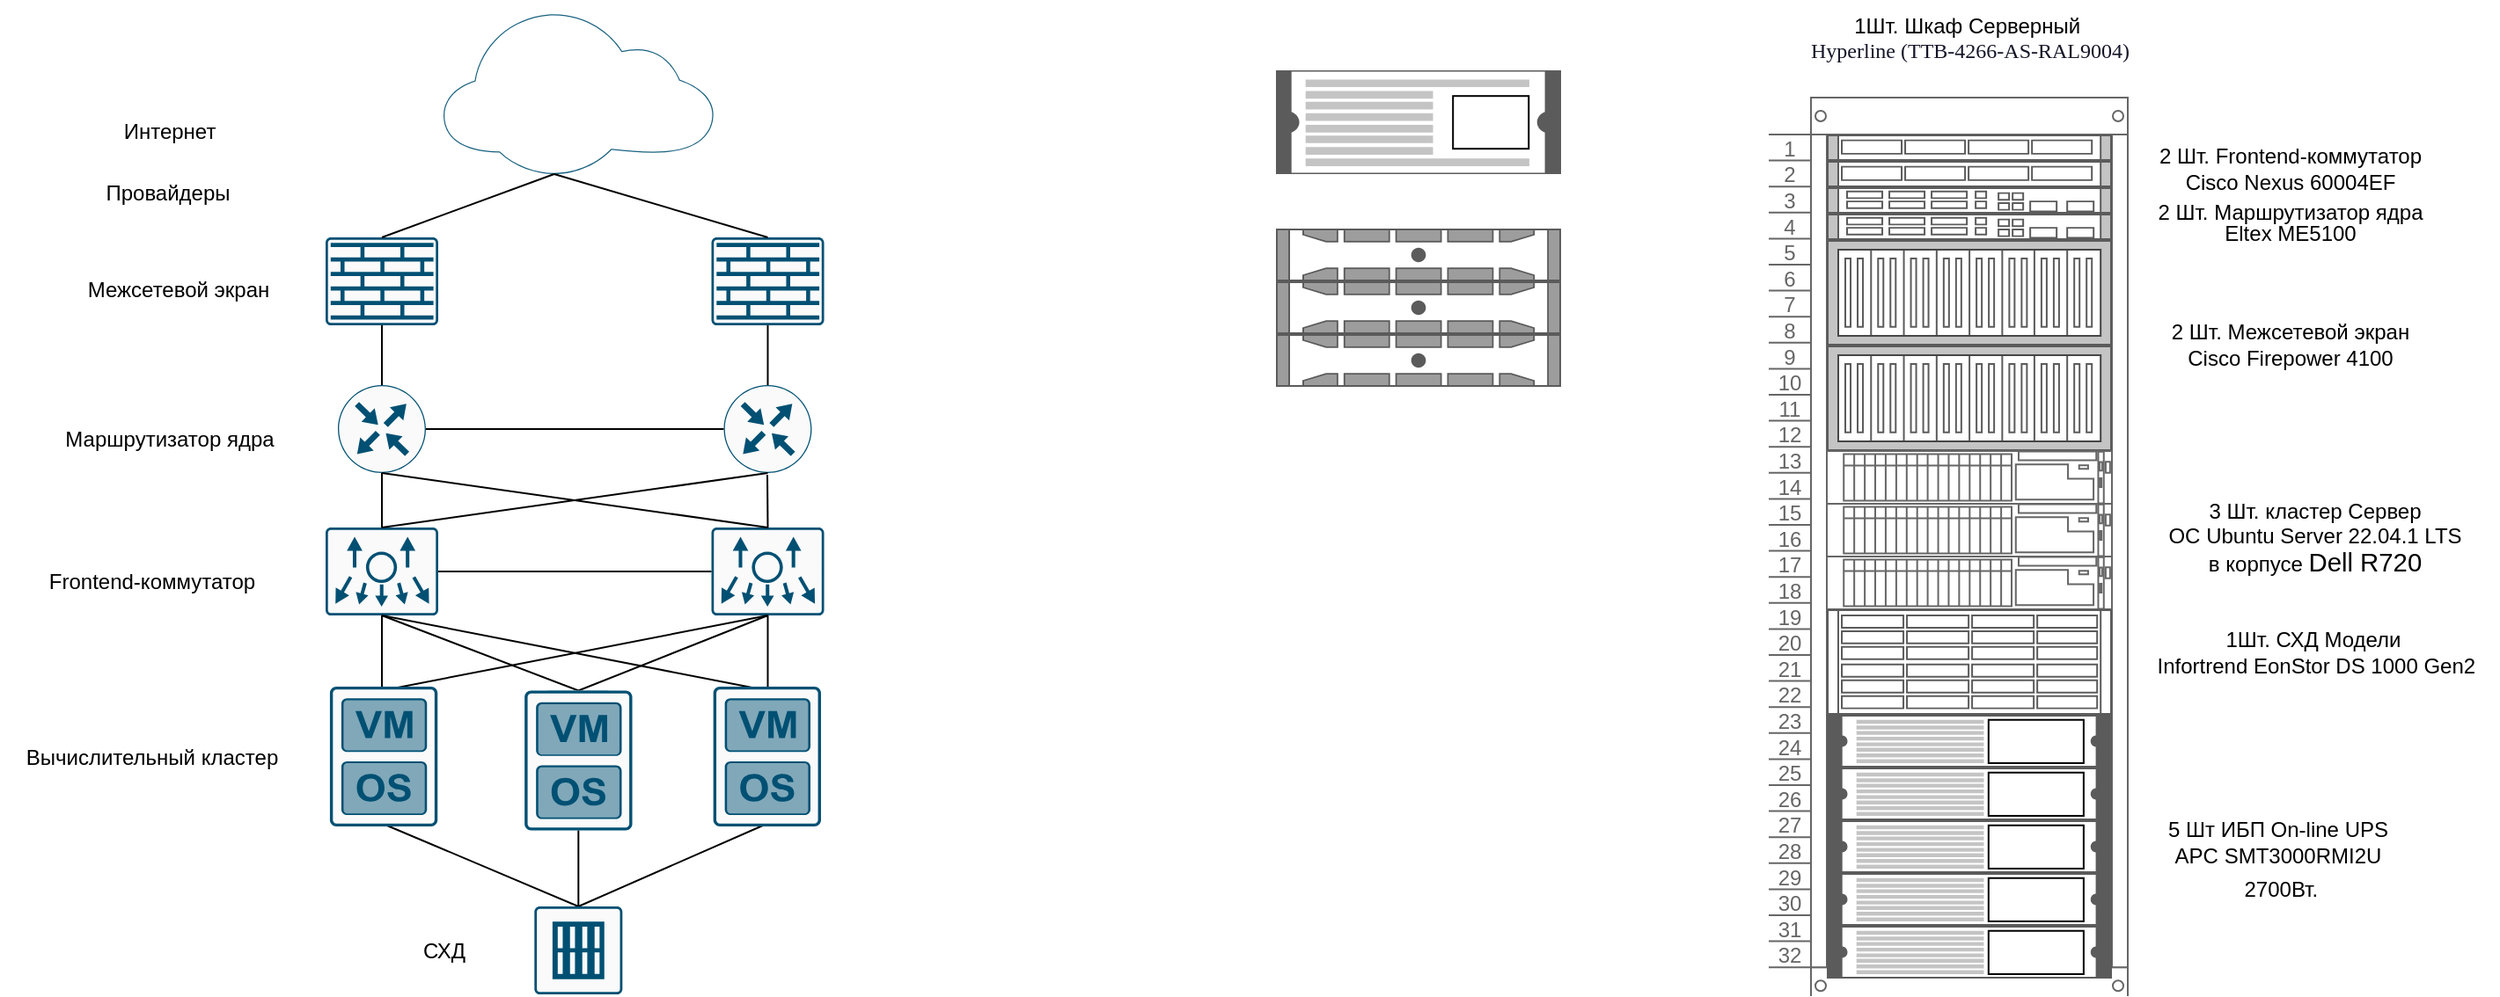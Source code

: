 <mxfile version="20.6.0" type="github">
  <diagram id="DBfRJoXa5LaV-VtZM0GC" name="Страница 1">
    <mxGraphModel dx="1477" dy="953" grid="1" gridSize="10" guides="1" tooltips="1" connect="1" arrows="1" fold="1" page="1" pageScale="1" pageWidth="827" pageHeight="1169" math="0" shadow="0">
      <root>
        <mxCell id="0" />
        <mxCell id="1" parent="0" />
        <mxCell id="QCnQZAr7r_aBpMfSyDfS-2" value="" style="strokeColor=#666666;html=1;verticalLabelPosition=bottom;labelBackgroundColor=#ffffff;verticalAlign=top;outlineConnect=0;shadow=0;dashed=0;shape=mxgraph.rackGeneral.rackCabinet2;fillColor2=#f4f4f4;container=1;collapsible=0;childLayout=rack;allowGaps=1;marginLeft=33;marginRight=9;marginTop=21;marginBottom=22;textColor=#666666;numDisp=ascend;unitNum=32;" parent="1" vertex="1">
          <mxGeometry x="340" y="255.5" width="204" height="219" as="geometry" />
        </mxCell>
        <mxCell id="M1E1veEd-pTocrINzsZx-161" value="" style="shape=mxgraph.rack.cisco.cisco_nexus_6004_switch;html=1;labelPosition=right;align=left;spacingLeft=15;dashed=0;shadow=0;fillColor=#ffffff;fontSize=12;" vertex="1" parent="QCnQZAr7r_aBpMfSyDfS-2">
          <mxGeometry x="33" y="141" width="162" height="60" as="geometry" />
        </mxCell>
        <mxCell id="M1E1veEd-pTocrINzsZx-160" value="" style="shape=mxgraph.rack.cisco.cisco_nexus_6004_switch;html=1;labelPosition=right;align=left;spacingLeft=15;dashed=0;shadow=0;fillColor=#ffffff;fontSize=12;" vertex="1" parent="QCnQZAr7r_aBpMfSyDfS-2">
          <mxGeometry x="33" y="81" width="162" height="60" as="geometry" />
        </mxCell>
        <mxCell id="M1E1veEd-pTocrINzsZx-147" value="" style="shape=mxgraph.rack.cisco.cisco_catalyst_4928_10_gigabit_ethernet_switch;html=1;labelPosition=right;align=left;spacingLeft=15;dashed=0;shadow=0;fillColor=#ffffff;" vertex="1" parent="QCnQZAr7r_aBpMfSyDfS-2">
          <mxGeometry x="33" y="66" width="162" height="15" as="geometry" />
        </mxCell>
        <mxCell id="M1E1veEd-pTocrINzsZx-148" value="" style="shape=mxgraph.rack.cisco.cisco_physical_security_multiservice_platform_1u;html=1;labelPosition=right;align=left;spacingLeft=15;dashed=0;shadow=0;fillColor=#ffffff;" vertex="1" parent="QCnQZAr7r_aBpMfSyDfS-2">
          <mxGeometry x="33" y="36" width="162" height="15" as="geometry" />
        </mxCell>
        <mxCell id="M1E1veEd-pTocrINzsZx-143" value="" style="shape=mxgraph.rack.cisco.cisco_physical_security_multiservice_platform_1u;html=1;labelPosition=right;align=left;spacingLeft=15;dashed=0;shadow=0;fillColor=#ffffff;" vertex="1" parent="QCnQZAr7r_aBpMfSyDfS-2">
          <mxGeometry x="33" y="21" width="162" height="15" as="geometry" />
        </mxCell>
        <mxCell id="M1E1veEd-pTocrINzsZx-145" value="" style="shape=mxgraph.rack.cisco.cisco_catalyst_4928_10_gigabit_ethernet_switch;html=1;labelPosition=right;align=left;spacingLeft=15;dashed=0;shadow=0;fillColor=#ffffff;" vertex="1" parent="QCnQZAr7r_aBpMfSyDfS-2">
          <mxGeometry x="33" y="51" width="162" height="15" as="geometry" />
        </mxCell>
        <mxCell id="M1E1veEd-pTocrINzsZx-5" value="" style="strokeColor=#666666;html=1;labelPosition=right;align=left;spacingLeft=15;shadow=0;dashed=0;outlineConnect=0;shape=mxgraph.rack.dell.poweredge_r740;" vertex="1" parent="QCnQZAr7r_aBpMfSyDfS-2">
          <mxGeometry x="33" y="201" width="162" height="30" as="geometry" />
        </mxCell>
        <mxCell id="M1E1veEd-pTocrINzsZx-7" value="" style="strokeColor=#666666;html=1;labelPosition=right;align=left;spacingLeft=15;shadow=0;dashed=0;outlineConnect=0;shape=mxgraph.rack.dell.poweredge_r740;" vertex="1" parent="QCnQZAr7r_aBpMfSyDfS-2">
          <mxGeometry x="33" y="231" width="162" height="30" as="geometry" />
        </mxCell>
        <mxCell id="M1E1veEd-pTocrINzsZx-6" value="" style="strokeColor=#666666;html=1;labelPosition=right;align=left;spacingLeft=15;shadow=0;dashed=0;outlineConnect=0;shape=mxgraph.rack.dell.poweredge_r740;" vertex="1" parent="QCnQZAr7r_aBpMfSyDfS-2">
          <mxGeometry x="33" y="261" width="162" height="30" as="geometry" />
        </mxCell>
        <mxCell id="QCnQZAr7r_aBpMfSyDfS-10" value="" style="shape=mxgraph.rack.oracle.sun_zfs_storage_7320;html=1;labelPosition=right;align=left;spacingLeft=15;dashed=0;shadow=0;fillColor=#ffffff;labelBackgroundColor=none;fontSize=12;" parent="QCnQZAr7r_aBpMfSyDfS-2" vertex="1">
          <mxGeometry x="33" y="291" width="162" height="60" as="geometry" />
        </mxCell>
        <mxCell id="M1E1veEd-pTocrINzsZx-1" value="" style="shape=mxgraph.rack.apc.apc_smart_ups_1000-3000_va_2u;html=1;labelPosition=right;align=left;spacingLeft=15;dashed=0;shadow=0;fillColor=#ffffff;" vertex="1" parent="QCnQZAr7r_aBpMfSyDfS-2">
          <mxGeometry x="33" y="351" width="162" height="30" as="geometry" />
        </mxCell>
        <mxCell id="M1E1veEd-pTocrINzsZx-2" value="" style="shape=mxgraph.rack.apc.apc_smart_ups_1000-3000_va_2u;html=1;labelPosition=right;align=left;spacingLeft=15;dashed=0;shadow=0;fillColor=#ffffff;" vertex="1" parent="QCnQZAr7r_aBpMfSyDfS-2">
          <mxGeometry x="33" y="381" width="162" height="30" as="geometry" />
        </mxCell>
        <mxCell id="M1E1veEd-pTocrINzsZx-138" value="" style="shape=mxgraph.rack.apc.apc_smart_ups_1000-3000_va_2u;html=1;labelPosition=right;align=left;spacingLeft=15;dashed=0;shadow=0;fillColor=#ffffff;" vertex="1" parent="QCnQZAr7r_aBpMfSyDfS-2">
          <mxGeometry x="33" y="411" width="162" height="30" as="geometry" />
        </mxCell>
        <mxCell id="M1E1veEd-pTocrINzsZx-163" value="" style="shape=mxgraph.rack.apc.apc_smart_ups_1000-3000_va_2u;html=1;labelPosition=right;align=left;spacingLeft=15;dashed=0;shadow=0;fillColor=#ffffff;" vertex="1" parent="QCnQZAr7r_aBpMfSyDfS-2">
          <mxGeometry x="33" y="441" width="162" height="30" as="geometry" />
        </mxCell>
        <mxCell id="M1E1veEd-pTocrINzsZx-164" value="" style="shape=mxgraph.rack.apc.apc_smart_ups_1000-3000_va_2u;html=1;labelPosition=right;align=left;spacingLeft=15;dashed=0;shadow=0;fillColor=#ffffff;" vertex="1" parent="QCnQZAr7r_aBpMfSyDfS-2">
          <mxGeometry x="33" y="471" width="162" height="30" as="geometry" />
        </mxCell>
        <mxCell id="QCnQZAr7r_aBpMfSyDfS-3" value="&lt;font style=&quot;font-size: 12px;&quot;&gt;1Шт. Шкаф Серверный&amp;nbsp;&lt;/font&gt;&lt;h1 style=&quot;border: 0px; font-family: PTRootUIWebRegular; font-weight: 500; margin: 0px; outline: 0px; padding: 0px; vertical-align: baseline; line-height: 30%; color: rgb(21, 21, 40); text-align: start; background-color: rgb(255, 255, 255);&quot; class=&quot;Heading Heading_level_1 ProductPageTitleSection__text&quot;&gt;&lt;font style=&quot;font-size: 12px;&quot;&gt;Hyperline (TTB-4266-AS-RAL9004)&lt;/font&gt;&lt;/h1&gt;" style="text;html=1;align=center;verticalAlign=middle;resizable=0;points=[];autosize=1;strokeColor=none;fillColor=none;" parent="1" vertex="1">
          <mxGeometry x="354" y="200" width="200" height="40" as="geometry" />
        </mxCell>
        <mxCell id="QCnQZAr7r_aBpMfSyDfS-4" value="" style="shape=mxgraph.rack.apc.apc_smart_ups_5000_va_5u;html=1;labelPosition=right;align=left;spacingLeft=15;dashed=0;shadow=0;fillColor=#ffffff;fontSize=12;" parent="1" vertex="1">
          <mxGeometry x="60" y="240" width="162" height="59" as="geometry" />
        </mxCell>
        <mxCell id="QCnQZAr7r_aBpMfSyDfS-7" value="3 Шт.&amp;nbsp;кластер&amp;nbsp;Сервер&lt;br&gt;&lt;span style=&quot;&quot; lang=&quot;EN-US&quot;&gt;OC&lt;/span&gt;&lt;span style=&quot;&quot; lang=&quot;EN-US&quot;&gt; &lt;/span&gt;&lt;span style=&quot;&quot; lang=&quot;EN-US&quot;&gt;Ubuntu&lt;/span&gt;&lt;span style=&quot;&quot; lang=&quot;EN-US&quot;&gt; &lt;/span&gt;&lt;span style=&quot;&quot; lang=&quot;EN-US&quot;&gt;Server&lt;/span&gt; 22.04.1 &lt;span style=&quot;&quot; lang=&quot;EN-US&quot;&gt;LTS&lt;br&gt;в корпусе&amp;nbsp;&lt;/span&gt;&lt;span style=&quot;font-size: 11pt; line-height: 115%; font-family: Calibri, sans-serif;&quot; lang=&quot;EN-US&quot;&gt;Dell R720&lt;/span&gt;&lt;span style=&quot;font-style: italic;&quot; lang=&quot;EN-US&quot;&gt;&lt;br&gt;&lt;/span&gt;" style="text;html=1;align=center;verticalAlign=middle;resizable=0;points=[];autosize=1;strokeColor=none;fillColor=none;fontSize=12;" parent="1" vertex="1">
          <mxGeometry x="555" y="475.5" width="190" height="60" as="geometry" />
        </mxCell>
        <mxCell id="QCnQZAr7r_aBpMfSyDfS-11" value="1Шт. СХД Модели&lt;br&gt;&amp;nbsp;Infortrend EonStor DS 1000 Gen2" style="text;html=1;align=center;verticalAlign=middle;resizable=0;points=[];autosize=1;strokeColor=none;fillColor=none;fontSize=12;" parent="1" vertex="1">
          <mxGeometry x="544" y="551" width="210" height="40" as="geometry" />
        </mxCell>
        <mxCell id="M1E1veEd-pTocrINzsZx-3" value="5 Шт ИБП On-line UPS&lt;br&gt;&lt;span lang=&quot;EN-US&quot;&gt;APC&lt;/span&gt;&lt;span lang=&quot;EN-US&quot;&gt; &lt;/span&gt;&lt;span lang=&quot;EN-US&quot;&gt;SMT&lt;/span&gt;&lt;span&gt;3000&lt;/span&gt;&lt;span lang=&quot;EN-US&quot;&gt;RMI&lt;/span&gt;&lt;span&gt;2&lt;/span&gt;&lt;span lang=&quot;EN-US&quot;&gt;U&lt;/span&gt;&lt;span lang=&quot;EN-US&quot;&gt;&lt;/span&gt;&lt;p style=&quot;line-height: 0%;&quot; class=&quot;MsoNormal&quot;&gt;&lt;span style=&quot;background-color: initial;&quot;&gt;&amp;nbsp;2700Вт.&lt;/span&gt;&lt;br&gt;&lt;/p&gt;" style="text;html=1;align=center;verticalAlign=middle;resizable=0;points=[];autosize=1;strokeColor=none;fillColor=none;" vertex="1" parent="1">
          <mxGeometry x="554" y="655.5" width="150" height="70" as="geometry" />
        </mxCell>
        <mxCell id="M1E1veEd-pTocrINzsZx-4" value="" style="strokeColor=#666666;html=1;labelPosition=right;align=left;spacingLeft=15;shadow=0;dashed=0;outlineConnect=0;shape=mxgraph.rack.dell.poweredge_r730;fontSize=12;" vertex="1" parent="1">
          <mxGeometry x="60" y="360" width="162" height="30" as="geometry" />
        </mxCell>
        <mxCell id="QCnQZAr7r_aBpMfSyDfS-9" value="" style="strokeColor=#666666;html=1;labelPosition=right;align=left;spacingLeft=15;shadow=0;dashed=0;outlineConnect=0;shape=mxgraph.rack.dell.poweredge_r730;fontSize=12;" parent="1" vertex="1">
          <mxGeometry x="60" y="330" width="162" height="30" as="geometry" />
        </mxCell>
        <mxCell id="QCnQZAr7r_aBpMfSyDfS-8" value="" style="strokeColor=#666666;html=1;labelPosition=right;align=left;spacingLeft=15;shadow=0;dashed=0;outlineConnect=0;shape=mxgraph.rack.dell.poweredge_r730;fontSize=12;" parent="1" vertex="1">
          <mxGeometry x="60" y="390" width="162" height="30" as="geometry" />
        </mxCell>
        <mxCell id="M1E1veEd-pTocrINzsZx-11" value="" style="points=[[0,0.64,0],[0.2,0.15,0],[0.4,0.01,0],[0.79,0.25,0],[1,0.65,0],[0.8,0.86,0],[0.41,1,0],[0.16,0.86,0]];verticalLabelPosition=bottom;sketch=0;html=1;verticalAlign=top;aspect=fixed;align=center;pointerEvents=1;shape=mxgraph.cisco19.cloud;fillColor=#186180;strokeColor=none;" vertex="1" parent="1">
          <mxGeometry x="-413" y="207" width="153.33" height="92" as="geometry" />
        </mxCell>
        <mxCell id="M1E1veEd-pTocrINzsZx-12" value="" style="sketch=0;points=[[0.015,0.015,0],[0.985,0.015,0],[0.985,0.985,0],[0.015,0.985,0],[0.25,0,0],[0.5,0,0],[0.75,0,0],[1,0.25,0],[1,0.5,0],[1,0.75,0],[0.75,1,0],[0.5,1,0],[0.25,1,0],[0,0.75,0],[0,0.5,0],[0,0.25,0]];verticalLabelPosition=bottom;html=1;verticalAlign=top;aspect=fixed;align=center;pointerEvents=1;shape=mxgraph.cisco19.rect;prIcon=firewall;fillColor=#FAFAFA;strokeColor=#005073;" vertex="1" parent="1">
          <mxGeometry x="-480" y="335" width="64" height="50" as="geometry" />
        </mxCell>
        <mxCell id="M1E1veEd-pTocrINzsZx-14" value="" style="sketch=0;points=[[0.5,0,0],[1,0.5,0],[0.5,1,0],[0,0.5,0],[0.145,0.145,0],[0.856,0.145,0],[0.855,0.856,0],[0.145,0.855,0]];verticalLabelPosition=bottom;html=1;verticalAlign=top;aspect=fixed;align=center;pointerEvents=1;shape=mxgraph.cisco19.rect;prIcon=router;fillColor=#FAFAFA;strokeColor=#005073;" vertex="1" parent="1">
          <mxGeometry x="-473" y="419" width="50" height="50" as="geometry" />
        </mxCell>
        <mxCell id="M1E1veEd-pTocrINzsZx-16" value="" style="sketch=0;points=[[0.015,0.015,0],[0.985,0.015,0],[0.985,0.985,0],[0.015,0.985,0],[0.25,0,0],[0.5,0,0],[0.75,0,0],[1,0.25,0],[1,0.5,0],[1,0.75,0],[0.75,1,0],[0.5,1,0],[0.25,1,0],[0,0.75,0],[0,0.5,0],[0,0.25,0]];verticalLabelPosition=bottom;html=1;verticalAlign=top;aspect=fixed;align=center;pointerEvents=1;shape=mxgraph.cisco19.rect;prIcon=nexus_1k;fillColor=#FAFAFA;strokeColor=#005073;" vertex="1" parent="1">
          <mxGeometry x="-480" y="500" width="64" height="50" as="geometry" />
        </mxCell>
        <mxCell id="M1E1veEd-pTocrINzsZx-24" value="" style="sketch=0;points=[[0.015,0.015,0],[0.985,0.015,0],[0.985,0.985,0],[0.015,0.985,0],[0.25,0,0],[0.5,0,0],[0.75,0,0],[1,0.25,0],[1,0.5,0],[1,0.75,0],[0.75,1,0],[0.5,1,0],[0.25,1,0],[0,0.75,0],[0,0.5,0],[0,0.25,0]];verticalLabelPosition=bottom;html=1;verticalAlign=top;aspect=fixed;align=center;pointerEvents=1;shape=mxgraph.cisco19.server;fillColor=#005073;strokeColor=none;" vertex="1" parent="1">
          <mxGeometry x="-468.75" y="592.77" width="41.5" height="75.46" as="geometry" />
        </mxCell>
        <mxCell id="M1E1veEd-pTocrINzsZx-25" value="" style="sketch=0;points=[[0.015,0.015,0],[0.985,0.015,0],[0.985,0.985,0],[0.015,0.985,0],[0.25,0,0],[0.5,0,0],[0.75,0,0],[1,0.25,0],[1,0.5,0],[1,0.75,0],[0.75,1,0],[0.5,1,0],[0.25,1,0],[0,0.75,0],[0,0.5,0],[0,0.25,0]];verticalLabelPosition=bottom;html=1;verticalAlign=top;aspect=fixed;align=center;pointerEvents=1;shape=mxgraph.cisco19.server;fillColor=#005073;strokeColor=none;" vertex="1" parent="1">
          <mxGeometry x="-357.08" y="592.77" width="41.5" height="75.46" as="geometry" />
        </mxCell>
        <mxCell id="M1E1veEd-pTocrINzsZx-26" value="" style="sketch=0;points=[[0.015,0.015,0],[0.985,0.015,0],[0.985,0.985,0],[0.015,0.985,0],[0.25,0,0],[0.5,0,0],[0.75,0,0],[1,0.25,0],[1,0.5,0],[1,0.75,0],[0.75,1,0],[0.5,1,0],[0.25,1,0],[0,0.75,0],[0,0.5,0],[0,0.25,0]];verticalLabelPosition=bottom;html=1;verticalAlign=top;aspect=fixed;align=center;pointerEvents=1;shape=mxgraph.cisco19.server;fillColor=#005073;strokeColor=none;" vertex="1" parent="1">
          <mxGeometry x="-249.5" y="592.77" width="41.5" height="75.46" as="geometry" />
        </mxCell>
        <mxCell id="M1E1veEd-pTocrINzsZx-36" value="Интернет" style="text;html=1;align=center;verticalAlign=middle;resizable=0;points=[];autosize=1;strokeColor=none;fillColor=none;" vertex="1" parent="1">
          <mxGeometry x="-609.25" y="260" width="80" height="30" as="geometry" />
        </mxCell>
        <mxCell id="M1E1veEd-pTocrINzsZx-38" value="Межсетевой экран" style="text;html=1;align=center;verticalAlign=middle;resizable=0;points=[];autosize=1;strokeColor=none;fillColor=none;" vertex="1" parent="1">
          <mxGeometry x="-629.25" y="350" width="130" height="30" as="geometry" />
        </mxCell>
        <mxCell id="M1E1veEd-pTocrINzsZx-39" value="Маршрутизатор ядра" style="text;html=1;align=center;verticalAlign=middle;resizable=0;points=[];autosize=1;strokeColor=none;fillColor=none;" vertex="1" parent="1">
          <mxGeometry x="-639.25" y="434.5" width="140" height="30" as="geometry" />
        </mxCell>
        <mxCell id="M1E1veEd-pTocrINzsZx-40" value="Frontend-коммутатор" style="text;html=1;align=center;verticalAlign=middle;resizable=0;points=[];autosize=1;strokeColor=none;fillColor=none;" vertex="1" parent="1">
          <mxGeometry x="-649.25" y="515.5" width="140" height="30" as="geometry" />
        </mxCell>
        <mxCell id="M1E1veEd-pTocrINzsZx-55" value="Вычислительный кластер" style="text;html=1;align=center;verticalAlign=middle;resizable=0;points=[];autosize=1;strokeColor=none;fillColor=none;" vertex="1" parent="1">
          <mxGeometry x="-664.25" y="615.5" width="170" height="30" as="geometry" />
        </mxCell>
        <mxCell id="M1E1veEd-pTocrINzsZx-56" value="СХД" style="text;html=1;align=center;verticalAlign=middle;resizable=0;points=[];autosize=1;strokeColor=none;fillColor=none;" vertex="1" parent="1">
          <mxGeometry x="-438" y="725.5" width="50" height="30" as="geometry" />
        </mxCell>
        <mxCell id="M1E1veEd-pTocrINzsZx-80" value="" style="sketch=0;points=[[0.015,0.015,0],[0.985,0.015,0],[0.985,0.985,0],[0.015,0.985,0],[0.25,0,0],[0.5,0,0],[0.75,0,0],[1,0.25,0],[1,0.5,0],[1,0.75,0],[0.75,1,0],[0.5,1,0],[0.25,1,0],[0,0.75,0],[0,0.5,0],[0,0.25,0]];verticalLabelPosition=bottom;html=1;verticalAlign=top;aspect=fixed;align=center;pointerEvents=1;shape=mxgraph.cisco19.rect;prIcon=firewall;fillColor=#FAFAFA;strokeColor=#005073;" vertex="1" parent="1">
          <mxGeometry x="-260.75" y="335" width="64" height="50" as="geometry" />
        </mxCell>
        <mxCell id="M1E1veEd-pTocrINzsZx-82" value="" style="sketch=0;points=[[0.5,0,0],[1,0.5,0],[0.5,1,0],[0,0.5,0],[0.145,0.145,0],[0.856,0.145,0],[0.855,0.856,0],[0.145,0.855,0]];verticalLabelPosition=bottom;html=1;verticalAlign=top;aspect=fixed;align=center;pointerEvents=1;shape=mxgraph.cisco19.rect;prIcon=router;fillColor=#FAFAFA;strokeColor=#005073;" vertex="1" parent="1">
          <mxGeometry x="-253.75" y="419" width="50" height="50" as="geometry" />
        </mxCell>
        <mxCell id="M1E1veEd-pTocrINzsZx-86" value="" style="sketch=0;points=[[0.015,0.015,0],[0.985,0.015,0],[0.985,0.985,0],[0.015,0.985,0],[0.25,0,0],[0.5,0,0],[0.75,0,0],[1,0.25,0],[1,0.5,0],[1,0.75,0],[0.75,1,0],[0.5,1,0],[0.25,1,0],[0,0.75,0],[0,0.5,0],[0,0.25,0]];verticalLabelPosition=bottom;html=1;verticalAlign=top;aspect=fixed;align=center;pointerEvents=1;shape=mxgraph.cisco19.rect;prIcon=nexus_1k;fillColor=#FAFAFA;strokeColor=#005073;" vertex="1" parent="1">
          <mxGeometry x="-260.75" y="500" width="64" height="50" as="geometry" />
        </mxCell>
        <mxCell id="M1E1veEd-pTocrINzsZx-101" value="" style="endArrow=none;html=1;rounded=0;exitX=0.5;exitY=0;exitDx=0;exitDy=0;exitPerimeter=0;entryX=0.41;entryY=1;entryDx=0;entryDy=0;entryPerimeter=0;" edge="1" parent="1" source="M1E1veEd-pTocrINzsZx-12" target="M1E1veEd-pTocrINzsZx-11">
          <mxGeometry width="50" height="50" relative="1" as="geometry">
            <mxPoint x="-390" y="610" as="sourcePoint" />
            <mxPoint x="-340" y="560" as="targetPoint" />
          </mxGeometry>
        </mxCell>
        <mxCell id="M1E1veEd-pTocrINzsZx-102" value="" style="endArrow=none;html=1;rounded=0;exitX=0.41;exitY=1;exitDx=0;exitDy=0;exitPerimeter=0;entryX=0.5;entryY=0;entryDx=0;entryDy=0;entryPerimeter=0;" edge="1" parent="1" source="M1E1veEd-pTocrINzsZx-11" target="M1E1veEd-pTocrINzsZx-80">
          <mxGeometry width="50" height="50" relative="1" as="geometry">
            <mxPoint x="-320" y="350" as="sourcePoint" />
            <mxPoint x="-270" y="300" as="targetPoint" />
          </mxGeometry>
        </mxCell>
        <mxCell id="M1E1veEd-pTocrINzsZx-104" value="" style="endArrow=none;html=1;rounded=0;entryX=0.5;entryY=0;entryDx=0;entryDy=0;entryPerimeter=0;" edge="1" parent="1" source="M1E1veEd-pTocrINzsZx-12" target="M1E1veEd-pTocrINzsZx-14">
          <mxGeometry width="50" height="50" relative="1" as="geometry">
            <mxPoint x="-466" y="405.5" as="sourcePoint" />
            <mxPoint x="-246.75" y="439.5" as="targetPoint" />
          </mxGeometry>
        </mxCell>
        <mxCell id="M1E1veEd-pTocrINzsZx-105" value="" style="endArrow=none;html=1;rounded=0;entryX=0.5;entryY=1;entryDx=0;entryDy=0;entryPerimeter=0;" edge="1" parent="1" source="M1E1veEd-pTocrINzsZx-82" target="M1E1veEd-pTocrINzsZx-80">
          <mxGeometry width="50" height="50" relative="1" as="geometry">
            <mxPoint x="-390" y="520" as="sourcePoint" />
            <mxPoint x="-340" y="470" as="targetPoint" />
          </mxGeometry>
        </mxCell>
        <mxCell id="M1E1veEd-pTocrINzsZx-106" value="" style="endArrow=none;html=1;rounded=0;exitX=0.5;exitY=1;exitDx=0;exitDy=0;exitPerimeter=0;entryX=0.5;entryY=0;entryDx=0;entryDy=0;entryPerimeter=0;" edge="1" parent="1" source="M1E1veEd-pTocrINzsZx-14" target="M1E1veEd-pTocrINzsZx-86">
          <mxGeometry width="50" height="50" relative="1" as="geometry">
            <mxPoint x="-400" y="500" as="sourcePoint" />
            <mxPoint x="-350" y="450" as="targetPoint" />
          </mxGeometry>
        </mxCell>
        <mxCell id="M1E1veEd-pTocrINzsZx-107" value="" style="endArrow=none;html=1;rounded=0;exitX=0.5;exitY=0;exitDx=0;exitDy=0;exitPerimeter=0;entryX=0.5;entryY=1;entryDx=0;entryDy=0;entryPerimeter=0;" edge="1" parent="1" source="M1E1veEd-pTocrINzsZx-16" target="M1E1veEd-pTocrINzsZx-82">
          <mxGeometry width="50" height="50" relative="1" as="geometry">
            <mxPoint x="-380" y="540" as="sourcePoint" />
            <mxPoint x="-448" y="460" as="targetPoint" />
          </mxGeometry>
        </mxCell>
        <mxCell id="M1E1veEd-pTocrINzsZx-108" value="" style="endArrow=none;html=1;rounded=0;exitX=0.5;exitY=0;exitDx=0;exitDy=0;exitPerimeter=0;entryX=0.5;entryY=1;entryDx=0;entryDy=0;entryPerimeter=0;" edge="1" parent="1" source="M1E1veEd-pTocrINzsZx-16" target="M1E1veEd-pTocrINzsZx-14">
          <mxGeometry width="50" height="50" relative="1" as="geometry">
            <mxPoint x="-390" y="520" as="sourcePoint" />
            <mxPoint x="-340" y="470" as="targetPoint" />
          </mxGeometry>
        </mxCell>
        <mxCell id="M1E1veEd-pTocrINzsZx-109" value="" style="endArrow=none;html=1;rounded=0;exitX=0.5;exitY=0;exitDx=0;exitDy=0;exitPerimeter=0;" edge="1" parent="1" source="M1E1veEd-pTocrINzsZx-86">
          <mxGeometry width="50" height="50" relative="1" as="geometry">
            <mxPoint x="-390" y="520" as="sourcePoint" />
            <mxPoint x="-229" y="470" as="targetPoint" />
          </mxGeometry>
        </mxCell>
        <mxCell id="M1E1veEd-pTocrINzsZx-110" value="" style="endArrow=none;html=1;rounded=0;exitX=0.5;exitY=1;exitDx=0;exitDy=0;exitPerimeter=0;entryX=0.5;entryY=0;entryDx=0;entryDy=0;entryPerimeter=0;" edge="1" parent="1" source="M1E1veEd-pTocrINzsZx-16" target="M1E1veEd-pTocrINzsZx-24">
          <mxGeometry width="50" height="50" relative="1" as="geometry">
            <mxPoint x="-330" y="590" as="sourcePoint" />
            <mxPoint x="-280" y="540" as="targetPoint" />
          </mxGeometry>
        </mxCell>
        <mxCell id="M1E1veEd-pTocrINzsZx-111" value="" style="endArrow=none;html=1;rounded=0;entryX=0.5;entryY=1;entryDx=0;entryDy=0;entryPerimeter=0;exitX=0.5;exitY=0;exitDx=0;exitDy=0;exitPerimeter=0;" edge="1" parent="1" source="M1E1veEd-pTocrINzsZx-26" target="M1E1veEd-pTocrINzsZx-86">
          <mxGeometry width="50" height="50" relative="1" as="geometry">
            <mxPoint x="-320.0" y="600" as="sourcePoint" />
            <mxPoint x="-270.0" y="550" as="targetPoint" />
          </mxGeometry>
        </mxCell>
        <mxCell id="M1E1veEd-pTocrINzsZx-112" value="" style="endArrow=none;html=1;rounded=0;entryX=0.5;entryY=1;entryDx=0;entryDy=0;entryPerimeter=0;exitX=0.5;exitY=0;exitDx=0;exitDy=0;exitPerimeter=0;" edge="1" parent="1" source="M1E1veEd-pTocrINzsZx-25" target="M1E1veEd-pTocrINzsZx-86">
          <mxGeometry width="50" height="50" relative="1" as="geometry">
            <mxPoint x="-310.0" y="610" as="sourcePoint" />
            <mxPoint x="-260.0" y="560" as="targetPoint" />
          </mxGeometry>
        </mxCell>
        <mxCell id="M1E1veEd-pTocrINzsZx-113" value="" style="endArrow=none;html=1;rounded=0;entryX=0.5;entryY=1;entryDx=0;entryDy=0;entryPerimeter=0;exitX=0.5;exitY=0;exitDx=0;exitDy=0;exitPerimeter=0;" edge="1" parent="1" source="M1E1veEd-pTocrINzsZx-24" target="M1E1veEd-pTocrINzsZx-86">
          <mxGeometry width="50" height="50" relative="1" as="geometry">
            <mxPoint x="-300.0" y="620" as="sourcePoint" />
            <mxPoint x="-250.0" y="570" as="targetPoint" />
          </mxGeometry>
        </mxCell>
        <mxCell id="M1E1veEd-pTocrINzsZx-114" value="" style="endArrow=none;html=1;rounded=0;exitX=0.5;exitY=1;exitDx=0;exitDy=0;exitPerimeter=0;entryX=0.5;entryY=0;entryDx=0;entryDy=0;entryPerimeter=0;" edge="1" parent="1" source="M1E1veEd-pTocrINzsZx-16" target="M1E1veEd-pTocrINzsZx-25">
          <mxGeometry width="50" height="50" relative="1" as="geometry">
            <mxPoint x="-290.0" y="630" as="sourcePoint" />
            <mxPoint x="-240.0" y="580" as="targetPoint" />
          </mxGeometry>
        </mxCell>
        <mxCell id="M1E1veEd-pTocrINzsZx-115" value="" style="endArrow=none;html=1;rounded=0;entryX=0.5;entryY=0;entryDx=0;entryDy=0;entryPerimeter=0;exitX=0.5;exitY=1;exitDx=0;exitDy=0;exitPerimeter=0;" edge="1" parent="1" source="M1E1veEd-pTocrINzsZx-16" target="M1E1veEd-pTocrINzsZx-26">
          <mxGeometry width="50" height="50" relative="1" as="geometry">
            <mxPoint x="-280.0" y="640" as="sourcePoint" />
            <mxPoint x="-230.0" y="590" as="targetPoint" />
          </mxGeometry>
        </mxCell>
        <mxCell id="M1E1veEd-pTocrINzsZx-116" value="" style="endArrow=none;html=1;rounded=0;exitX=1;exitY=0.5;exitDx=0;exitDy=0;exitPerimeter=0;entryX=0;entryY=0.5;entryDx=0;entryDy=0;entryPerimeter=0;" edge="1" parent="1" source="M1E1veEd-pTocrINzsZx-14" target="M1E1veEd-pTocrINzsZx-82">
          <mxGeometry width="50" height="50" relative="1" as="geometry">
            <mxPoint x="-390" y="520" as="sourcePoint" />
            <mxPoint x="-340" y="470" as="targetPoint" />
          </mxGeometry>
        </mxCell>
        <mxCell id="M1E1veEd-pTocrINzsZx-117" value="" style="endArrow=none;html=1;rounded=0;exitX=1;exitY=0.5;exitDx=0;exitDy=0;exitPerimeter=0;entryX=0;entryY=0.5;entryDx=0;entryDy=0;entryPerimeter=0;" edge="1" parent="1" source="M1E1veEd-pTocrINzsZx-16" target="M1E1veEd-pTocrINzsZx-86">
          <mxGeometry width="50" height="50" relative="1" as="geometry">
            <mxPoint x="-390" y="520" as="sourcePoint" />
            <mxPoint x="-340" y="470" as="targetPoint" />
          </mxGeometry>
        </mxCell>
        <mxCell id="M1E1veEd-pTocrINzsZx-118" value="" style="endArrow=none;html=1;rounded=0;exitX=0.5;exitY=0;exitDx=0;exitDy=0;exitPerimeter=0;entryX=0.5;entryY=1;entryDx=0;entryDy=0;entryPerimeter=0;" edge="1" parent="1" source="M1E1veEd-pTocrINzsZx-136" target="M1E1veEd-pTocrINzsZx-24">
          <mxGeometry width="50" height="50" relative="1" as="geometry">
            <mxPoint x="-374.25" y="710" as="sourcePoint" />
            <mxPoint x="-530" y="605.5" as="targetPoint" />
          </mxGeometry>
        </mxCell>
        <mxCell id="M1E1veEd-pTocrINzsZx-120" value="" style="endArrow=none;html=1;rounded=0;exitX=0.5;exitY=0;exitDx=0;exitDy=0;exitPerimeter=0;entryX=0.5;entryY=1;entryDx=0;entryDy=0;entryPerimeter=0;" edge="1" parent="1" source="M1E1veEd-pTocrINzsZx-136" target="M1E1veEd-pTocrINzsZx-25">
          <mxGeometry width="50" height="50" relative="1" as="geometry">
            <mxPoint x="-305" y="710" as="sourcePoint" />
            <mxPoint x="-510.0" y="625.5" as="targetPoint" />
          </mxGeometry>
        </mxCell>
        <mxCell id="M1E1veEd-pTocrINzsZx-129" value="" style="endArrow=none;html=1;rounded=0;entryX=0.5;entryY=1;entryDx=0;entryDy=0;entryPerimeter=0;exitX=0.5;exitY=0;exitDx=0;exitDy=0;exitPerimeter=0;" edge="1" parent="1" source="M1E1veEd-pTocrINzsZx-136" target="M1E1veEd-pTocrINzsZx-26">
          <mxGeometry width="50" height="50" relative="1" as="geometry">
            <mxPoint x="-374.25" y="710" as="sourcePoint" />
            <mxPoint x="-350" y="620" as="targetPoint" />
          </mxGeometry>
        </mxCell>
        <mxCell id="M1E1veEd-pTocrINzsZx-136" value="" style="sketch=0;points=[[0.015,0.015,0],[0.985,0.015,0],[0.985,0.985,0],[0.015,0.985,0],[0.25,0,0],[0.5,0,0],[0.75,0,0],[1,0.25,0],[1,0.5,0],[1,0.75,0],[0.75,1,0],[0.5,1,0],[0.25,1,0],[0,0.75,0],[0,0.5,0],[0,0.25,0]];verticalLabelPosition=bottom;html=1;verticalAlign=top;aspect=fixed;align=center;pointerEvents=1;shape=mxgraph.cisco19.rect;prIcon=blade_server;fillColor=#FAFAFA;strokeColor=#005073;" vertex="1" parent="1">
          <mxGeometry x="-361.34" y="715.5" width="50" height="50" as="geometry" />
        </mxCell>
        <mxCell id="M1E1veEd-pTocrINzsZx-141" value="&lt;p style=&quot;line-height: 50%;&quot;&gt;2 Шт.&amp;nbsp;&lt;span style=&quot;background-color: initial;&quot;&gt;Маршрутизатор ядра&lt;/span&gt;&lt;br&gt;&lt;br&gt;&lt;span&gt;Eltex ME5100&lt;/span&gt;&lt;/p&gt;" style="text;html=1;align=center;verticalAlign=middle;resizable=0;points=[];autosize=1;strokeColor=none;fillColor=none;" vertex="1" parent="1">
          <mxGeometry x="551" y="295.5" width="170" height="60" as="geometry" />
        </mxCell>
        <mxCell id="M1E1veEd-pTocrINzsZx-144" value="2 Шт. Межсетевой экран&lt;br&gt;Cisco Firepower 4100" style="text;html=1;align=center;verticalAlign=middle;resizable=0;points=[];autosize=1;strokeColor=none;fillColor=none;" vertex="1" parent="1">
          <mxGeometry x="556" y="376" width="160" height="40" as="geometry" />
        </mxCell>
        <mxCell id="M1E1veEd-pTocrINzsZx-155" value="Провайдеры" style="text;html=1;align=center;verticalAlign=middle;resizable=0;points=[];autosize=1;strokeColor=none;fillColor=none;fontSize=12;" vertex="1" parent="1">
          <mxGeometry x="-615" y="295" width="90" height="30" as="geometry" />
        </mxCell>
        <mxCell id="M1E1veEd-pTocrINzsZx-156" value="" style="sketch=0;points=[[0.015,0.015,0],[0.985,0.015,0],[0.985,0.985,0],[0.015,0.985,0],[0.25,0,0],[0.5,0,0],[0.75,0,0],[1,0.25,0],[1,0.5,0],[1,0.75,0],[0.75,1,0],[0.5,1,0],[0.25,1,0],[0,0.75,0],[0,0.5,0],[0,0.25,0]];verticalLabelPosition=bottom;html=1;verticalAlign=top;aspect=fixed;align=center;pointerEvents=1;shape=mxgraph.cisco19.rect;prIcon=hypervisor;fillColor=#FAFAFA;strokeColor=#005073;fontSize=12;" vertex="1" parent="1">
          <mxGeometry x="-477.54" y="590.5" width="61.16" height="79.5" as="geometry" />
        </mxCell>
        <mxCell id="M1E1veEd-pTocrINzsZx-157" value="" style="sketch=0;points=[[0.015,0.015,0],[0.985,0.015,0],[0.985,0.985,0],[0.015,0.985,0],[0.25,0,0],[0.5,0,0],[0.75,0,0],[1,0.25,0],[1,0.5,0],[1,0.75,0],[0.75,1,0],[0.5,1,0],[0.25,1,0],[0,0.75,0],[0,0.5,0],[0,0.25,0]];verticalLabelPosition=bottom;html=1;verticalAlign=top;aspect=fixed;align=center;pointerEvents=1;shape=mxgraph.cisco19.rect;prIcon=hypervisor;fillColor=#FAFAFA;strokeColor=#005073;fontSize=12;" vertex="1" parent="1">
          <mxGeometry x="-366.91" y="592.77" width="61.16" height="79.5" as="geometry" />
        </mxCell>
        <mxCell id="M1E1veEd-pTocrINzsZx-159" value="" style="sketch=0;points=[[0.015,0.015,0],[0.985,0.015,0],[0.985,0.985,0],[0.015,0.985,0],[0.25,0,0],[0.5,0,0],[0.75,0,0],[1,0.25,0],[1,0.5,0],[1,0.75,0],[0.75,1,0],[0.5,1,0],[0.25,1,0],[0,0.75,0],[0,0.5,0],[0,0.25,0]];verticalLabelPosition=bottom;html=1;verticalAlign=top;aspect=fixed;align=center;pointerEvents=1;shape=mxgraph.cisco19.rect;prIcon=hypervisor;fillColor=#FAFAFA;strokeColor=#005073;fontSize=12;" vertex="1" parent="1">
          <mxGeometry x="-259.67" y="590.5" width="61.16" height="79.5" as="geometry" />
        </mxCell>
        <mxCell id="M1E1veEd-pTocrINzsZx-162" value="2 Шт. Frontend-коммутатор&lt;br&gt;Cisco Nexus 60004EF" style="text;html=1;align=center;verticalAlign=middle;resizable=0;points=[];autosize=1;strokeColor=none;fillColor=none;fontSize=12;" vertex="1" parent="1">
          <mxGeometry x="551" y="275.5" width="170" height="40" as="geometry" />
        </mxCell>
      </root>
    </mxGraphModel>
  </diagram>
</mxfile>
